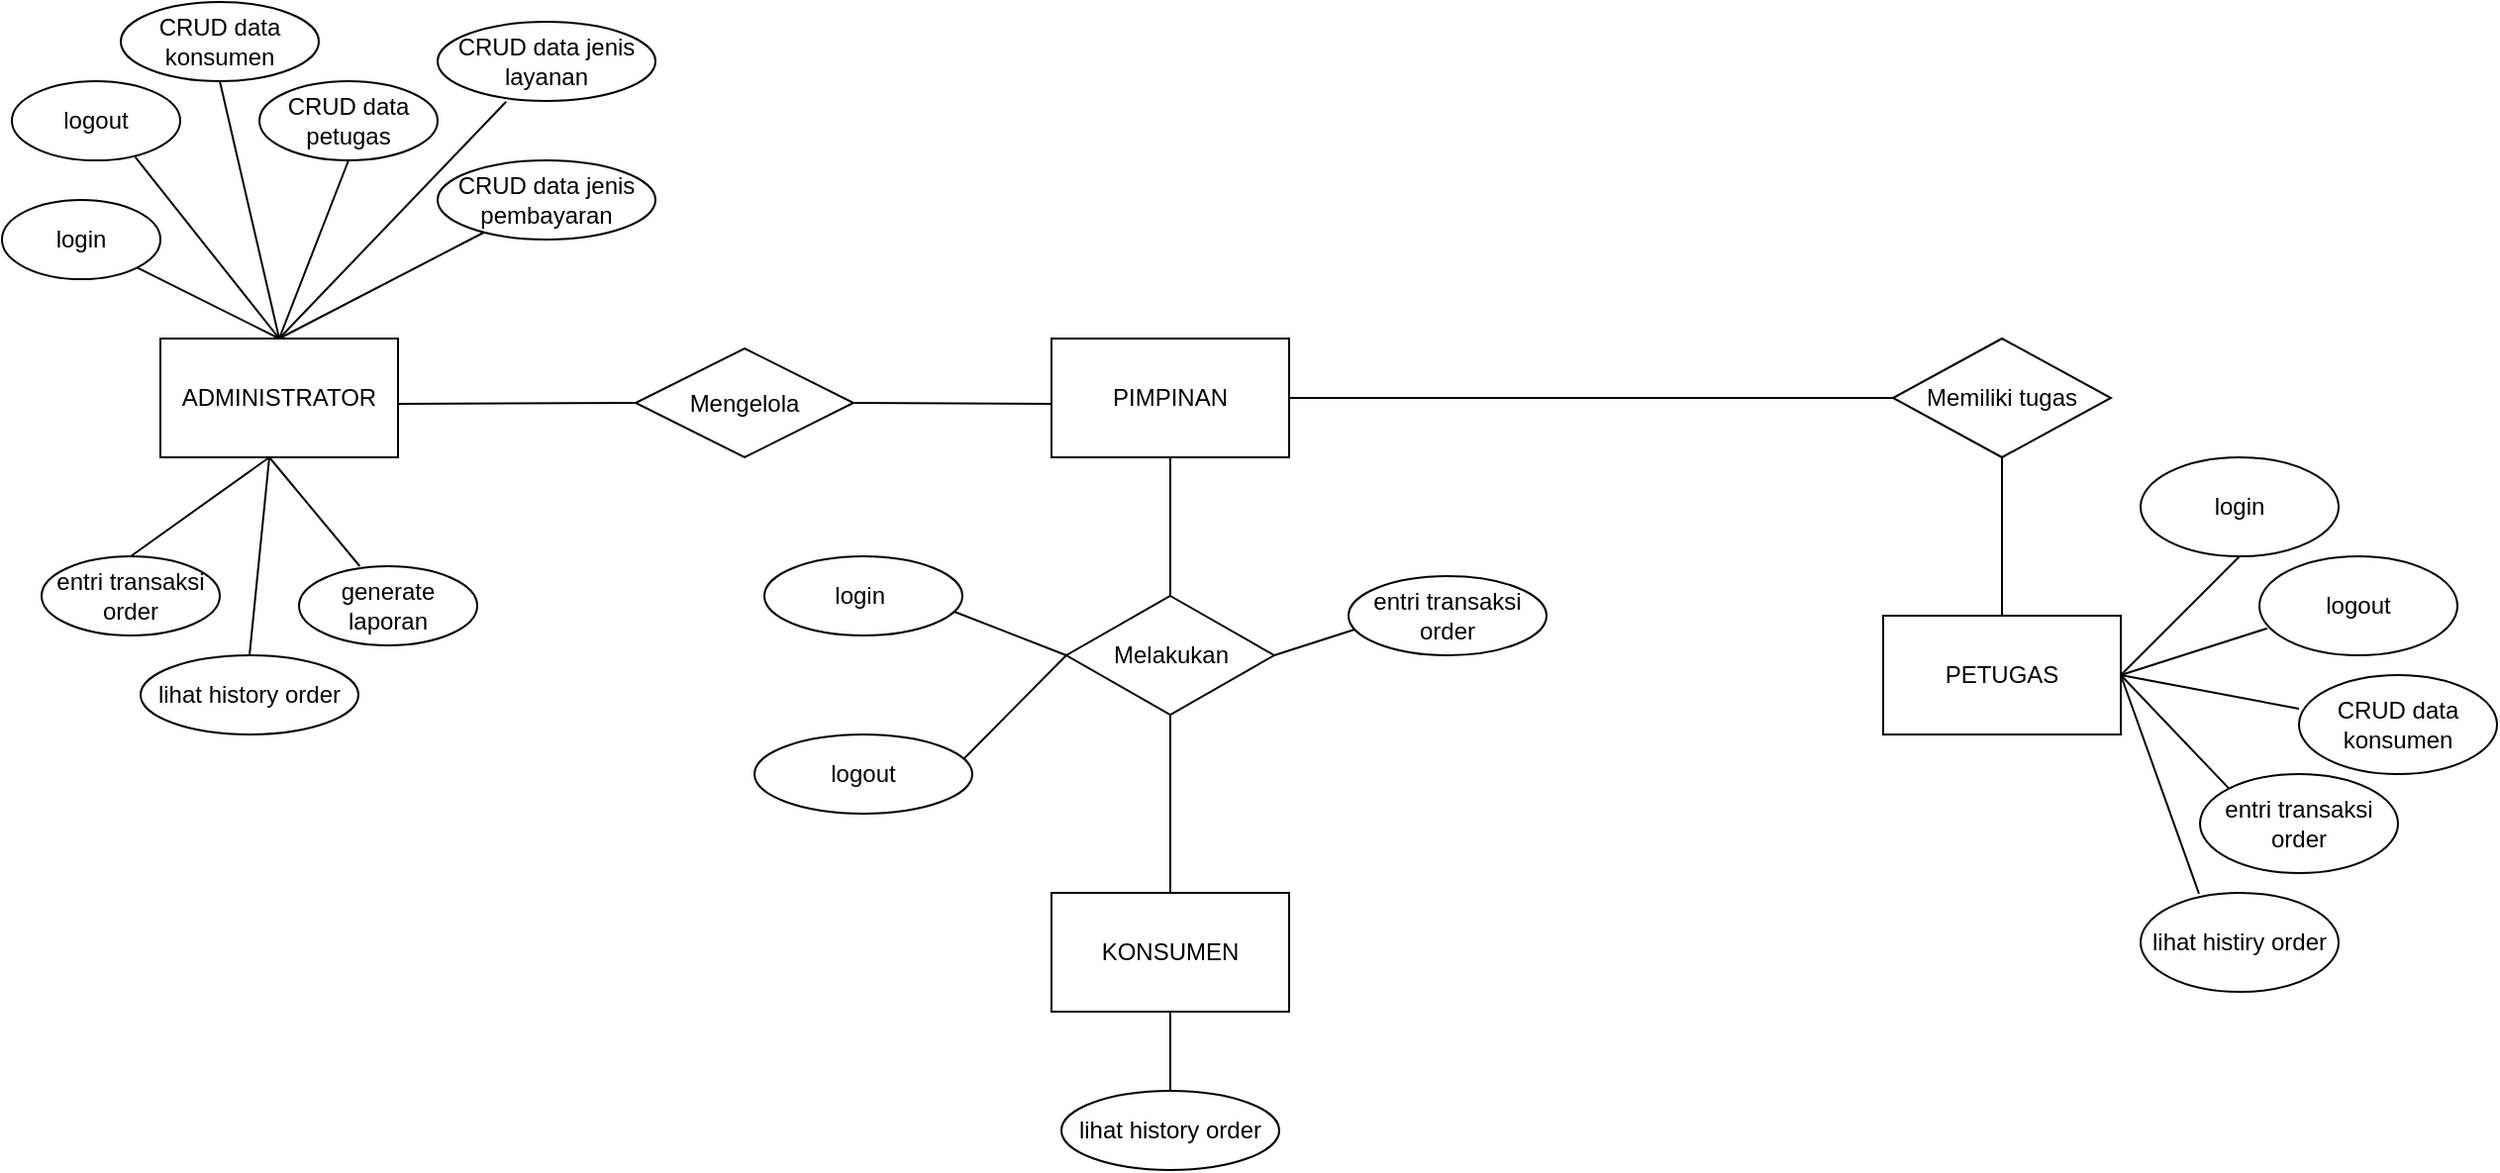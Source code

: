<mxfile version="20.8.5" type="github">
  <diagram id="rKZNCimsQ0ubejQzTRBA" name="Halaman-1">
    <mxGraphModel dx="1272" dy="821" grid="1" gridSize="10" guides="1" tooltips="1" connect="1" arrows="1" fold="1" page="1" pageScale="1" pageWidth="1654" pageHeight="2336" math="0" shadow="0">
      <root>
        <mxCell id="0" />
        <mxCell id="1" parent="0" />
        <mxCell id="eQdXDSU0h9lNufqp-mvz-119" value="" style="endArrow=none;html=1;rounded=0;exitX=0.5;exitY=0;exitDx=0;exitDy=0;entryX=1;entryY=1;entryDx=0;entryDy=0;" edge="1" parent="1" source="eQdXDSU0h9lNufqp-mvz-120" target="eQdXDSU0h9lNufqp-mvz-122">
          <mxGeometry width="50" height="50" relative="1" as="geometry">
            <mxPoint x="245" y="210" as="sourcePoint" />
            <mxPoint x="180" y="160" as="targetPoint" />
          </mxGeometry>
        </mxCell>
        <mxCell id="eQdXDSU0h9lNufqp-mvz-120" value="ADMINISTRATOR" style="rounded=0;whiteSpace=wrap;html=1;" vertex="1" parent="1">
          <mxGeometry x="180" y="210" width="120" height="60" as="geometry" />
        </mxCell>
        <mxCell id="eQdXDSU0h9lNufqp-mvz-121" value="" style="endArrow=none;html=1;rounded=0;exitX=0.5;exitY=0;exitDx=0;exitDy=0;entryX=0.5;entryY=1;entryDx=0;entryDy=0;" edge="1" parent="1" source="eQdXDSU0h9lNufqp-mvz-120" target="eQdXDSU0h9lNufqp-mvz-123">
          <mxGeometry width="50" height="50" relative="1" as="geometry">
            <mxPoint x="260" y="200" as="sourcePoint" />
            <mxPoint x="320" y="160" as="targetPoint" />
          </mxGeometry>
        </mxCell>
        <mxCell id="eQdXDSU0h9lNufqp-mvz-122" value="login" style="ellipse;whiteSpace=wrap;html=1;" vertex="1" parent="1">
          <mxGeometry x="100" y="140" width="80" height="40" as="geometry" />
        </mxCell>
        <mxCell id="eQdXDSU0h9lNufqp-mvz-123" value="CRUD data konsumen" style="ellipse;whiteSpace=wrap;html=1;" vertex="1" parent="1">
          <mxGeometry x="160" y="40" width="100" height="40" as="geometry" />
        </mxCell>
        <mxCell id="eQdXDSU0h9lNufqp-mvz-124" value="logout" style="ellipse;whiteSpace=wrap;html=1;" vertex="1" parent="1">
          <mxGeometry x="105" y="80" width="85" height="40" as="geometry" />
        </mxCell>
        <mxCell id="eQdXDSU0h9lNufqp-mvz-125" value="Mengelola" style="rhombus;whiteSpace=wrap;html=1;" vertex="1" parent="1">
          <mxGeometry x="420" y="215" width="110" height="55" as="geometry" />
        </mxCell>
        <mxCell id="eQdXDSU0h9lNufqp-mvz-126" value="" style="endArrow=none;html=1;rounded=0;exitX=1;exitY=0.5;exitDx=0;exitDy=0;" edge="1" parent="1" source="eQdXDSU0h9lNufqp-mvz-125">
          <mxGeometry width="50" height="50" relative="1" as="geometry">
            <mxPoint x="520" y="240" as="sourcePoint" />
            <mxPoint x="630" y="243" as="targetPoint" />
          </mxGeometry>
        </mxCell>
        <mxCell id="eQdXDSU0h9lNufqp-mvz-127" value="" style="endArrow=none;html=1;rounded=0;entryX=0;entryY=0.5;entryDx=0;entryDy=0;" edge="1" parent="1" target="eQdXDSU0h9lNufqp-mvz-125">
          <mxGeometry width="50" height="50" relative="1" as="geometry">
            <mxPoint x="300" y="243" as="sourcePoint" />
            <mxPoint x="360" y="190" as="targetPoint" />
            <Array as="points" />
          </mxGeometry>
        </mxCell>
        <mxCell id="eQdXDSU0h9lNufqp-mvz-128" value="PIMPINAN" style="rounded=0;whiteSpace=wrap;html=1;" vertex="1" parent="1">
          <mxGeometry x="630" y="210" width="120" height="60" as="geometry" />
        </mxCell>
        <mxCell id="eQdXDSU0h9lNufqp-mvz-129" value="Memiliki tugas" style="rhombus;whiteSpace=wrap;html=1;" vertex="1" parent="1">
          <mxGeometry x="1055" y="210" width="110" height="60" as="geometry" />
        </mxCell>
        <mxCell id="eQdXDSU0h9lNufqp-mvz-130" value="" style="endArrow=none;html=1;rounded=0;entryX=0;entryY=0.5;entryDx=0;entryDy=0;" edge="1" parent="1" target="eQdXDSU0h9lNufqp-mvz-129">
          <mxGeometry width="50" height="50" relative="1" as="geometry">
            <mxPoint x="750" y="240" as="sourcePoint" />
            <mxPoint x="800" y="190" as="targetPoint" />
          </mxGeometry>
        </mxCell>
        <mxCell id="eQdXDSU0h9lNufqp-mvz-131" value="" style="endArrow=none;html=1;rounded=0;exitX=0.5;exitY=0;exitDx=0;exitDy=0;entryX=0.5;entryY=1;entryDx=0;entryDy=0;" edge="1" parent="1" source="eQdXDSU0h9lNufqp-mvz-132" target="eQdXDSU0h9lNufqp-mvz-129">
          <mxGeometry width="50" height="50" relative="1" as="geometry">
            <mxPoint x="1110" y="350" as="sourcePoint" />
            <mxPoint x="1105" y="280" as="targetPoint" />
            <Array as="points" />
          </mxGeometry>
        </mxCell>
        <mxCell id="eQdXDSU0h9lNufqp-mvz-132" value="PETUGAS" style="rounded=0;whiteSpace=wrap;html=1;" vertex="1" parent="1">
          <mxGeometry x="1050" y="350" width="120" height="60" as="geometry" />
        </mxCell>
        <mxCell id="eQdXDSU0h9lNufqp-mvz-133" value="" style="endArrow=none;html=1;rounded=0;exitX=1;exitY=0.5;exitDx=0;exitDy=0;entryX=0;entryY=0.34;entryDx=0;entryDy=0;entryPerimeter=0;" edge="1" parent="1" source="eQdXDSU0h9lNufqp-mvz-132" target="eQdXDSU0h9lNufqp-mvz-136">
          <mxGeometry width="50" height="50" relative="1" as="geometry">
            <mxPoint x="1180" y="430" as="sourcePoint" />
            <mxPoint x="1210" y="430" as="targetPoint" />
          </mxGeometry>
        </mxCell>
        <mxCell id="eQdXDSU0h9lNufqp-mvz-134" value="" style="endArrow=none;html=1;rounded=0;exitX=1;exitY=0.5;exitDx=0;exitDy=0;entryX=0.04;entryY=0.727;entryDx=0;entryDy=0;entryPerimeter=0;" edge="1" parent="1" source="eQdXDSU0h9lNufqp-mvz-132" target="eQdXDSU0h9lNufqp-mvz-137">
          <mxGeometry width="50" height="50" relative="1" as="geometry">
            <mxPoint x="1170" y="400" as="sourcePoint" />
            <mxPoint x="1230" y="380" as="targetPoint" />
          </mxGeometry>
        </mxCell>
        <mxCell id="eQdXDSU0h9lNufqp-mvz-135" value="" style="endArrow=none;html=1;rounded=0;entryX=0.5;entryY=1;entryDx=0;entryDy=0;exitX=1;exitY=0.5;exitDx=0;exitDy=0;" edge="1" parent="1" source="eQdXDSU0h9lNufqp-mvz-132" target="eQdXDSU0h9lNufqp-mvz-138">
          <mxGeometry width="50" height="50" relative="1" as="geometry">
            <mxPoint x="1170" y="370" as="sourcePoint" />
            <mxPoint x="1210" y="330" as="targetPoint" />
          </mxGeometry>
        </mxCell>
        <mxCell id="eQdXDSU0h9lNufqp-mvz-136" value="CRUD data konsumen" style="ellipse;whiteSpace=wrap;html=1;" vertex="1" parent="1">
          <mxGeometry x="1260" y="380" width="100" height="50" as="geometry" />
        </mxCell>
        <mxCell id="eQdXDSU0h9lNufqp-mvz-137" value="logout" style="ellipse;whiteSpace=wrap;html=1;" vertex="1" parent="1">
          <mxGeometry x="1240" y="320" width="100" height="50" as="geometry" />
        </mxCell>
        <mxCell id="eQdXDSU0h9lNufqp-mvz-138" value="login" style="ellipse;whiteSpace=wrap;html=1;" vertex="1" parent="1">
          <mxGeometry x="1180" y="270" width="100" height="50" as="geometry" />
        </mxCell>
        <mxCell id="eQdXDSU0h9lNufqp-mvz-139" value="" style="endArrow=none;html=1;rounded=0;exitX=0.5;exitY=0;exitDx=0;exitDy=0;" edge="1" parent="1" source="eQdXDSU0h9lNufqp-mvz-140">
          <mxGeometry width="50" height="50" relative="1" as="geometry">
            <mxPoint x="690" y="340" as="sourcePoint" />
            <mxPoint x="690" y="270" as="targetPoint" />
          </mxGeometry>
        </mxCell>
        <mxCell id="eQdXDSU0h9lNufqp-mvz-140" value="Melakukan" style="rhombus;whiteSpace=wrap;html=1;" vertex="1" parent="1">
          <mxGeometry x="637.5" y="340" width="105" height="60" as="geometry" />
        </mxCell>
        <mxCell id="eQdXDSU0h9lNufqp-mvz-141" value="" style="endArrow=none;html=1;rounded=0;exitX=0.96;exitY=0.7;exitDx=0;exitDy=0;exitPerimeter=0;entryX=0;entryY=0.5;entryDx=0;entryDy=0;" edge="1" parent="1" source="eQdXDSU0h9lNufqp-mvz-146" target="eQdXDSU0h9lNufqp-mvz-140">
          <mxGeometry width="50" height="50" relative="1" as="geometry">
            <mxPoint x="560" y="360" as="sourcePoint" />
            <mxPoint x="630" y="370" as="targetPoint" />
            <Array as="points" />
          </mxGeometry>
        </mxCell>
        <mxCell id="eQdXDSU0h9lNufqp-mvz-142" value="" style="endArrow=none;html=1;rounded=0;entryX=0;entryY=0.5;entryDx=0;entryDy=0;exitX=0.964;exitY=0.3;exitDx=0;exitDy=0;exitPerimeter=0;" edge="1" parent="1" source="eQdXDSU0h9lNufqp-mvz-145" target="eQdXDSU0h9lNufqp-mvz-140">
          <mxGeometry width="50" height="50" relative="1" as="geometry">
            <mxPoint x="580" y="430" as="sourcePoint" />
            <mxPoint x="630" y="390" as="targetPoint" />
            <Array as="points" />
          </mxGeometry>
        </mxCell>
        <mxCell id="eQdXDSU0h9lNufqp-mvz-143" value="" style="endArrow=none;html=1;rounded=0;exitX=1;exitY=0.5;exitDx=0;exitDy=0;entryX=0.03;entryY=0.675;entryDx=0;entryDy=0;entryPerimeter=0;" edge="1" parent="1" source="eQdXDSU0h9lNufqp-mvz-140" target="eQdXDSU0h9lNufqp-mvz-144">
          <mxGeometry width="50" height="50" relative="1" as="geometry">
            <mxPoint x="740" y="380" as="sourcePoint" />
            <mxPoint x="790" y="340" as="targetPoint" />
          </mxGeometry>
        </mxCell>
        <mxCell id="eQdXDSU0h9lNufqp-mvz-144" value="entri transaksi order" style="ellipse;whiteSpace=wrap;html=1;" vertex="1" parent="1">
          <mxGeometry x="780" y="330" width="100" height="40" as="geometry" />
        </mxCell>
        <mxCell id="eQdXDSU0h9lNufqp-mvz-145" value="logout" style="ellipse;whiteSpace=wrap;html=1;" vertex="1" parent="1">
          <mxGeometry x="480" y="410" width="110" height="40" as="geometry" />
        </mxCell>
        <mxCell id="eQdXDSU0h9lNufqp-mvz-146" value="login&amp;nbsp;" style="ellipse;whiteSpace=wrap;html=1;" vertex="1" parent="1">
          <mxGeometry x="485" y="320" width="100" height="40" as="geometry" />
        </mxCell>
        <mxCell id="eQdXDSU0h9lNufqp-mvz-147" value="KONSUMEN" style="rounded=0;whiteSpace=wrap;html=1;" vertex="1" parent="1">
          <mxGeometry x="630" y="490" width="120" height="60" as="geometry" />
        </mxCell>
        <mxCell id="eQdXDSU0h9lNufqp-mvz-148" value="lihat history order" style="ellipse;whiteSpace=wrap;html=1;" vertex="1" parent="1">
          <mxGeometry x="635" y="590" width="110" height="40" as="geometry" />
        </mxCell>
        <mxCell id="eQdXDSU0h9lNufqp-mvz-149" value="" style="endArrow=none;html=1;rounded=0;entryX=0.295;entryY=0.008;entryDx=0;entryDy=0;entryPerimeter=0;exitX=1;exitY=0.5;exitDx=0;exitDy=0;" edge="1" parent="1" source="eQdXDSU0h9lNufqp-mvz-132" target="eQdXDSU0h9lNufqp-mvz-151">
          <mxGeometry width="50" height="50" relative="1" as="geometry">
            <mxPoint x="1170" y="400" as="sourcePoint" />
            <mxPoint x="1200" y="470" as="targetPoint" />
          </mxGeometry>
        </mxCell>
        <mxCell id="eQdXDSU0h9lNufqp-mvz-150" value="" style="endArrow=none;html=1;rounded=0;entryX=0;entryY=0;entryDx=0;entryDy=0;exitX=1;exitY=0.5;exitDx=0;exitDy=0;" edge="1" parent="1" source="eQdXDSU0h9lNufqp-mvz-132" target="eQdXDSU0h9lNufqp-mvz-152">
          <mxGeometry width="50" height="50" relative="1" as="geometry">
            <mxPoint x="1180" y="390" as="sourcePoint" />
            <mxPoint x="1220" y="430" as="targetPoint" />
            <Array as="points" />
          </mxGeometry>
        </mxCell>
        <mxCell id="eQdXDSU0h9lNufqp-mvz-151" value="lihat histiry order" style="ellipse;whiteSpace=wrap;html=1;" vertex="1" parent="1">
          <mxGeometry x="1180" y="490" width="100" height="50" as="geometry" />
        </mxCell>
        <mxCell id="eQdXDSU0h9lNufqp-mvz-152" value="entri transaksi order" style="ellipse;whiteSpace=wrap;html=1;" vertex="1" parent="1">
          <mxGeometry x="1210" y="430" width="100" height="50" as="geometry" />
        </mxCell>
        <mxCell id="eQdXDSU0h9lNufqp-mvz-153" value="" style="endArrow=none;html=1;rounded=0;exitX=0.5;exitY=0;exitDx=0;exitDy=0;entryX=0.733;entryY=0.958;entryDx=0;entryDy=0;entryPerimeter=0;" edge="1" parent="1" source="eQdXDSU0h9lNufqp-mvz-120" target="eQdXDSU0h9lNufqp-mvz-124">
          <mxGeometry width="50" height="50" relative="1" as="geometry">
            <mxPoint x="245" y="212.5" as="sourcePoint" />
            <mxPoint x="160" y="120" as="targetPoint" />
          </mxGeometry>
        </mxCell>
        <mxCell id="eQdXDSU0h9lNufqp-mvz-154" value="" style="endArrow=none;html=1;rounded=0;exitX=0.5;exitY=0;exitDx=0;exitDy=0;entryX=0.5;entryY=1;entryDx=0;entryDy=0;" edge="1" parent="1" source="eQdXDSU0h9lNufqp-mvz-147" target="eQdXDSU0h9lNufqp-mvz-140">
          <mxGeometry width="50" height="50" relative="1" as="geometry">
            <mxPoint x="637.5" y="450" as="sourcePoint" />
            <mxPoint x="688" y="400" as="targetPoint" />
            <Array as="points" />
          </mxGeometry>
        </mxCell>
        <mxCell id="eQdXDSU0h9lNufqp-mvz-155" value="" style="endArrow=none;html=1;rounded=0;" edge="1" parent="1" source="eQdXDSU0h9lNufqp-mvz-148">
          <mxGeometry width="50" height="50" relative="1" as="geometry">
            <mxPoint x="640" y="600" as="sourcePoint" />
            <mxPoint x="690" y="550" as="targetPoint" />
          </mxGeometry>
        </mxCell>
        <mxCell id="eQdXDSU0h9lNufqp-mvz-156" value="" style="endArrow=none;html=1;rounded=0;entryX=0.315;entryY=1.008;entryDx=0;entryDy=0;entryPerimeter=0;" edge="1" parent="1" target="eQdXDSU0h9lNufqp-mvz-161">
          <mxGeometry width="50" height="50" relative="1" as="geometry">
            <mxPoint x="240" y="210" as="sourcePoint" />
            <mxPoint x="340" y="110" as="targetPoint" />
          </mxGeometry>
        </mxCell>
        <mxCell id="eQdXDSU0h9lNufqp-mvz-157" value="" style="endArrow=none;html=1;rounded=0;entryX=0.5;entryY=1;entryDx=0;entryDy=0;" edge="1" parent="1" target="eQdXDSU0h9lNufqp-mvz-160">
          <mxGeometry width="50" height="50" relative="1" as="geometry">
            <mxPoint x="240" y="210" as="sourcePoint" />
            <mxPoint x="260" y="120" as="targetPoint" />
          </mxGeometry>
        </mxCell>
        <mxCell id="eQdXDSU0h9lNufqp-mvz-158" value="" style="endArrow=none;html=1;rounded=0;" edge="1" parent="1" target="eQdXDSU0h9lNufqp-mvz-159">
          <mxGeometry width="50" height="50" relative="1" as="geometry">
            <mxPoint x="240" y="210" as="sourcePoint" />
            <mxPoint x="330" y="180" as="targetPoint" />
          </mxGeometry>
        </mxCell>
        <mxCell id="eQdXDSU0h9lNufqp-mvz-159" value="CRUD data jenis pembayaran" style="ellipse;whiteSpace=wrap;html=1;" vertex="1" parent="1">
          <mxGeometry x="320" y="120" width="110" height="40" as="geometry" />
        </mxCell>
        <mxCell id="eQdXDSU0h9lNufqp-mvz-160" value="CRUD data petugas" style="ellipse;whiteSpace=wrap;html=1;" vertex="1" parent="1">
          <mxGeometry x="230" y="80" width="90" height="40" as="geometry" />
        </mxCell>
        <mxCell id="eQdXDSU0h9lNufqp-mvz-161" value="CRUD data jenis layanan" style="ellipse;whiteSpace=wrap;html=1;" vertex="1" parent="1">
          <mxGeometry x="320" y="50" width="110" height="40" as="geometry" />
        </mxCell>
        <mxCell id="eQdXDSU0h9lNufqp-mvz-162" value="" style="endArrow=none;html=1;rounded=0;exitX=0.341;exitY=0;exitDx=0;exitDy=0;exitPerimeter=0;" edge="1" parent="1" source="eQdXDSU0h9lNufqp-mvz-165">
          <mxGeometry width="50" height="50" relative="1" as="geometry">
            <mxPoint x="270" y="330" as="sourcePoint" />
            <mxPoint x="235" y="270" as="targetPoint" />
          </mxGeometry>
        </mxCell>
        <mxCell id="eQdXDSU0h9lNufqp-mvz-163" value="" style="endArrow=none;html=1;rounded=0;exitX=0.5;exitY=0;exitDx=0;exitDy=0;" edge="1" parent="1" source="eQdXDSU0h9lNufqp-mvz-166">
          <mxGeometry width="50" height="50" relative="1" as="geometry">
            <mxPoint x="220" y="370" as="sourcePoint" />
            <mxPoint x="235" y="270" as="targetPoint" />
          </mxGeometry>
        </mxCell>
        <mxCell id="eQdXDSU0h9lNufqp-mvz-164" value="" style="endArrow=none;html=1;rounded=0;exitX=0.5;exitY=0;exitDx=0;exitDy=0;" edge="1" parent="1" source="eQdXDSU0h9lNufqp-mvz-167">
          <mxGeometry width="50" height="50" relative="1" as="geometry">
            <mxPoint x="185" y="320" as="sourcePoint" />
            <mxPoint x="235" y="270" as="targetPoint" />
          </mxGeometry>
        </mxCell>
        <mxCell id="eQdXDSU0h9lNufqp-mvz-165" value="generate laporan" style="ellipse;whiteSpace=wrap;html=1;" vertex="1" parent="1">
          <mxGeometry x="250" y="325" width="90" height="40" as="geometry" />
        </mxCell>
        <mxCell id="eQdXDSU0h9lNufqp-mvz-166" value="lihat history order" style="ellipse;whiteSpace=wrap;html=1;" vertex="1" parent="1">
          <mxGeometry x="170" y="370" width="110" height="40" as="geometry" />
        </mxCell>
        <mxCell id="eQdXDSU0h9lNufqp-mvz-167" value="entri transaksi order" style="ellipse;whiteSpace=wrap;html=1;" vertex="1" parent="1">
          <mxGeometry x="120" y="320" width="90" height="40" as="geometry" />
        </mxCell>
      </root>
    </mxGraphModel>
  </diagram>
</mxfile>

